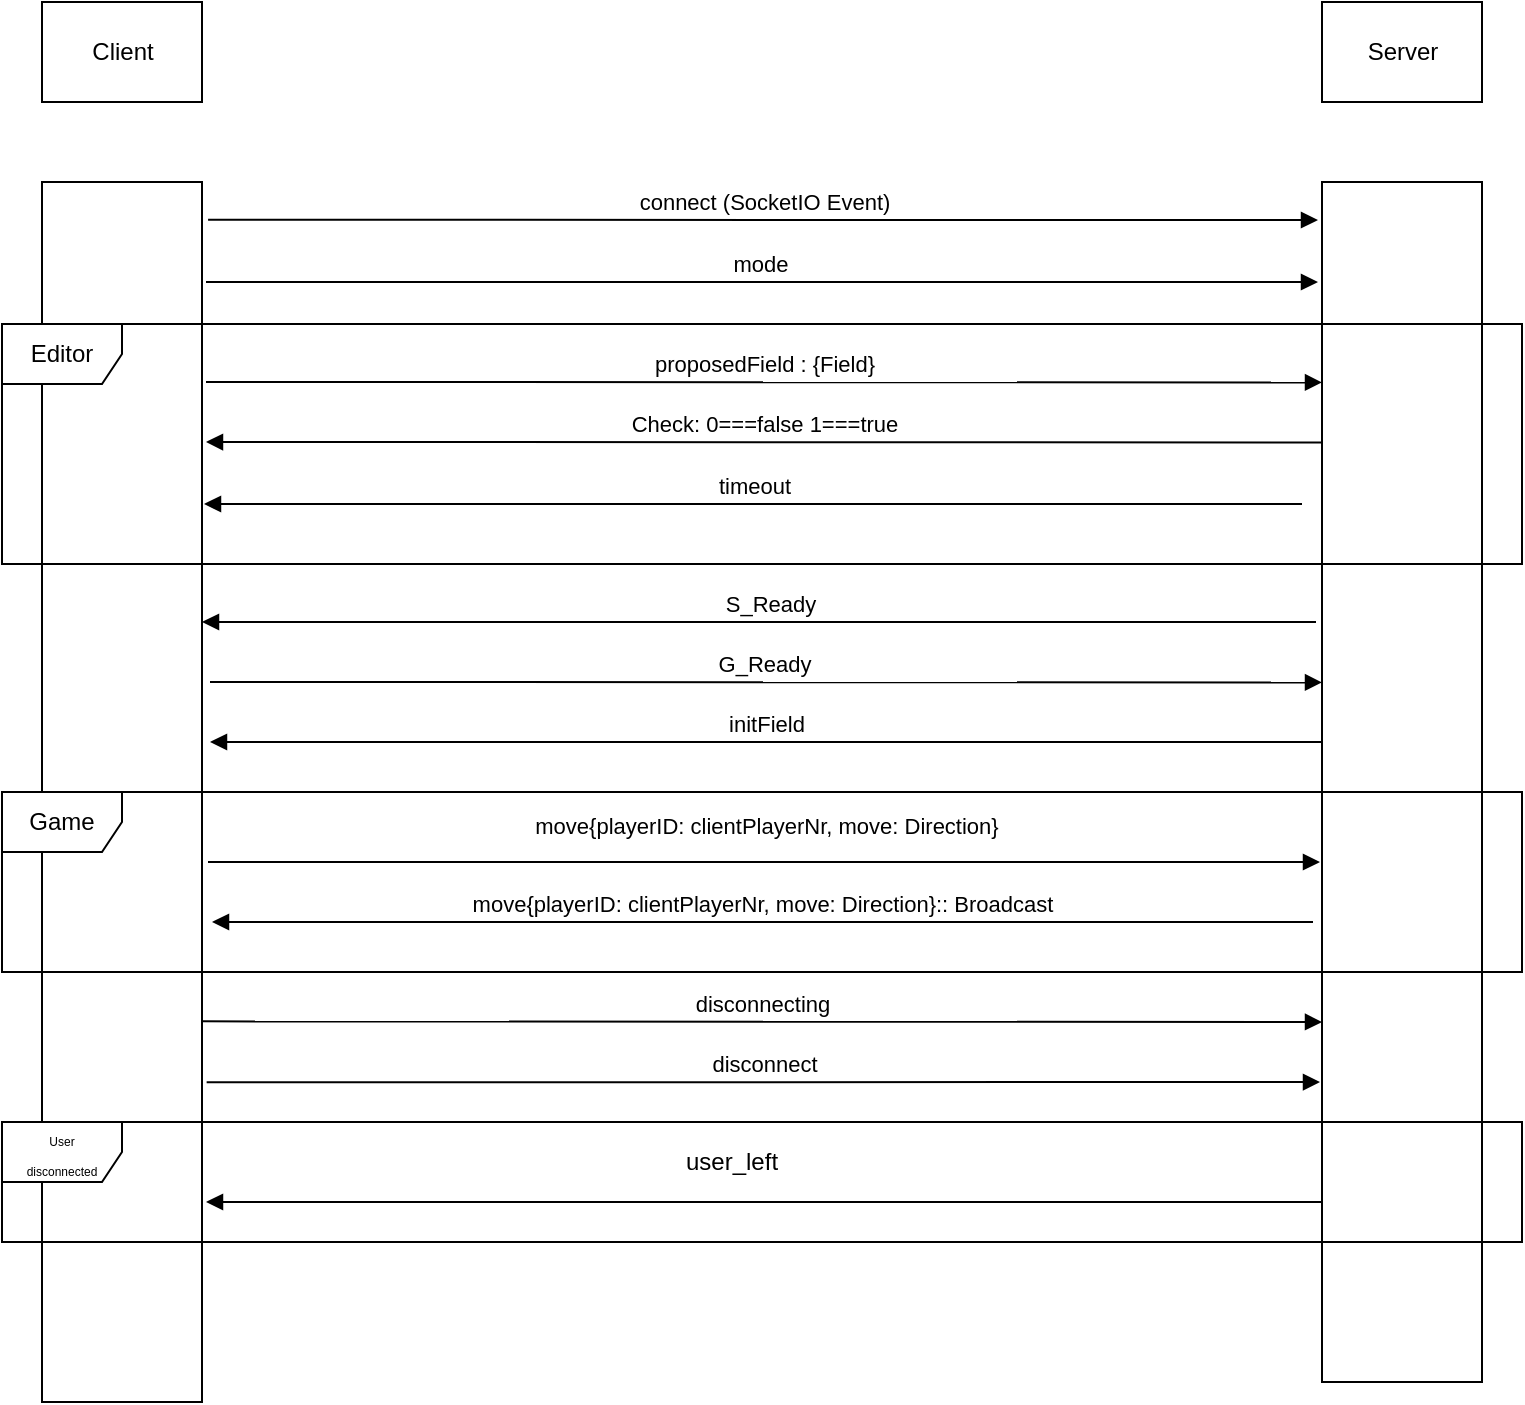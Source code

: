 <mxfile version="10.8.4" type="device"><diagram id="iof821PpGZDh8JPXJf7q" name="Page-1"><mxGraphModel dx="2057" dy="1150" grid="1" gridSize="10" guides="1" tooltips="1" connect="1" arrows="1" fold="1" page="1" pageScale="1" pageWidth="850" pageHeight="1100" math="0" shadow="0"><root><mxCell id="0"/><mxCell id="1" parent="0"/><mxCell id="Int5Hc5EKw_Q776VU8_7-8" value="" style="html=1;points=[];perimeter=orthogonalPerimeter;" parent="1" vertex="1"><mxGeometry x="40" y="120" width="80" height="610" as="geometry"/></mxCell><mxCell id="Int5Hc5EKw_Q776VU8_7-9" value="" style="html=1;points=[];perimeter=orthogonalPerimeter;" parent="1" vertex="1"><mxGeometry x="680" y="120" width="80" height="600" as="geometry"/></mxCell><mxCell id="Int5Hc5EKw_Q776VU8_7-10" value="connect (SocketIO Event)" style="html=1;verticalAlign=bottom;endArrow=block;exitX=1.038;exitY=0.031;exitDx=0;exitDy=0;exitPerimeter=0;" parent="1" source="Int5Hc5EKw_Q776VU8_7-8" edge="1"><mxGeometry width="80" relative="1" as="geometry"><mxPoint x="200" y="40" as="sourcePoint"/><mxPoint x="678" y="139" as="targetPoint"/></mxGeometry></mxCell><mxCell id="Int5Hc5EKw_Q776VU8_7-16" value="G_Ready" style="html=1;verticalAlign=bottom;endArrow=block;entryX=0;entryY=0.417;entryDx=0;entryDy=0;entryPerimeter=0;" parent="1" target="Int5Hc5EKw_Q776VU8_7-9" edge="1"><mxGeometry x="-0.003" width="80" relative="1" as="geometry"><mxPoint x="124" y="370" as="sourcePoint"/><mxPoint x="660" y="370" as="targetPoint"/><mxPoint as="offset"/></mxGeometry></mxCell><mxCell id="Int5Hc5EKw_Q776VU8_7-17" value="initField" style="html=1;verticalAlign=bottom;endArrow=block;" parent="1" source="Int5Hc5EKw_Q776VU8_7-9" edge="1"><mxGeometry width="80" relative="1" as="geometry"><mxPoint x="660" y="239" as="sourcePoint"/><mxPoint x="124" y="400" as="targetPoint"/><Array as="points"/></mxGeometry></mxCell><mxCell id="Int5Hc5EKw_Q776VU8_7-19" value="move{playerID: clientPlayerNr, move: Direction}" style="html=1;verticalAlign=bottom;endArrow=block;" parent="1" edge="1"><mxGeometry x="0.002" y="9" width="80" relative="1" as="geometry"><mxPoint x="123" y="460" as="sourcePoint"/><mxPoint x="679" y="460" as="targetPoint"/><mxPoint as="offset"/></mxGeometry></mxCell><mxCell id="Int5Hc5EKw_Q776VU8_7-20" value="Client" style="html=1;" parent="1" vertex="1"><mxGeometry x="40" y="30" width="80" height="50" as="geometry"/></mxCell><mxCell id="Int5Hc5EKw_Q776VU8_7-22" value="move{playerID: clientPlayerNr, move: Direction}:: Broadcast" style="html=1;verticalAlign=bottom;endArrow=block;" parent="1" edge="1"><mxGeometry width="80" relative="1" as="geometry"><mxPoint x="675.5" y="490" as="sourcePoint"/><mxPoint x="125" y="490" as="targetPoint"/></mxGeometry></mxCell><mxCell id="Int5Hc5EKw_Q776VU8_7-23" value="" style="html=1;verticalAlign=bottom;endArrow=block;" parent="1" edge="1"><mxGeometry width="80" relative="1" as="geometry"><mxPoint x="680" y="630" as="sourcePoint"/><mxPoint x="122" y="630" as="targetPoint"/></mxGeometry></mxCell><mxCell id="Int5Hc5EKw_Q776VU8_7-24" value="user_left" style="text;html=1;resizable=0;points=[];autosize=1;align=left;verticalAlign=top;spacingTop=-4;" parent="1" vertex="1"><mxGeometry x="360" y="600" width="70" height="20" as="geometry"/></mxCell><mxCell id="Int5Hc5EKw_Q776VU8_7-25" value="&lt;div&gt;&lt;font style=&quot;font-size: 6px&quot;&gt;User&lt;/font&gt;&lt;/div&gt;&lt;div&gt;&lt;font style=&quot;font-size: 6px&quot;&gt;disconnected&lt;/font&gt;&lt;/div&gt;" style="shape=umlFrame;whiteSpace=wrap;html=1;" parent="1" vertex="1"><mxGeometry x="20" y="590" width="760" height="60" as="geometry"/></mxCell><mxCell id="Int5Hc5EKw_Q776VU8_7-26" value="Server" style="html=1;" parent="1" vertex="1"><mxGeometry x="680" y="30" width="80" height="50" as="geometry"/></mxCell><mxCell id="vSii0XwnP9D6bIZm0yGc-1" value="mode" style="html=1;verticalAlign=bottom;endArrow=block;" parent="1" edge="1"><mxGeometry x="-0.003" width="80" relative="1" as="geometry"><mxPoint x="122" y="170" as="sourcePoint"/><mxPoint x="678" y="170" as="targetPoint"/><mxPoint as="offset"/></mxGeometry></mxCell><mxCell id="Int5Hc5EKw_Q776VU8_7-21" value="Game" style="shape=umlFrame;whiteSpace=wrap;html=1;" parent="1" vertex="1"><mxGeometry x="20" y="425" width="760" height="90" as="geometry"/></mxCell><mxCell id="vSii0XwnP9D6bIZm0yGc-2" value="S_Ready" style="html=1;verticalAlign=bottom;endArrow=block;" parent="1" edge="1"><mxGeometry x="-0.02" width="80" relative="1" as="geometry"><mxPoint x="677" y="340" as="sourcePoint"/><mxPoint x="120" y="340" as="targetPoint"/><mxPoint as="offset"/></mxGeometry></mxCell><mxCell id="NdjXvw_WM3xn63Ln2bRB-1" value="proposedField : {Field}" style="html=1;verticalAlign=bottom;endArrow=block;entryX=0;entryY=0.167;entryDx=0;entryDy=0;entryPerimeter=0;" edge="1" parent="1" target="Int5Hc5EKw_Q776VU8_7-9"><mxGeometry width="80" relative="1" as="geometry"><mxPoint x="122" y="220" as="sourcePoint"/><mxPoint x="655" y="210" as="targetPoint"/></mxGeometry></mxCell><mxCell id="NdjXvw_WM3xn63Ln2bRB-2" value="Check: 0===false 1===true" style="html=1;verticalAlign=bottom;endArrow=block;exitX=0;exitY=0.217;exitDx=0;exitDy=0;exitPerimeter=0;" edge="1" parent="1" source="Int5Hc5EKw_Q776VU8_7-9"><mxGeometry width="80" relative="1" as="geometry"><mxPoint x="410" y="230" as="sourcePoint"/><mxPoint x="122" y="250" as="targetPoint"/></mxGeometry></mxCell><mxCell id="NdjXvw_WM3xn63Ln2bRB-3" value="&lt;div&gt;timeout&lt;/div&gt;" style="html=1;verticalAlign=bottom;endArrow=block;" edge="1" parent="1"><mxGeometry width="80" relative="1" as="geometry"><mxPoint x="670" y="281" as="sourcePoint"/><mxPoint x="121" y="281" as="targetPoint"/><Array as="points"/></mxGeometry></mxCell><mxCell id="NdjXvw_WM3xn63Ln2bRB-4" value="Editor" style="shape=umlFrame;whiteSpace=wrap;html=1;" vertex="1" parent="1"><mxGeometry x="20" y="191.017" width="760" height="120" as="geometry"/></mxCell><mxCell id="NdjXvw_WM3xn63Ln2bRB-5" value="disconnecting" style="html=1;verticalAlign=bottom;endArrow=block;entryX=0;entryY=0.7;entryDx=0;entryDy=0;entryPerimeter=0;exitX=1.006;exitY=0.688;exitDx=0;exitDy=0;exitPerimeter=0;" edge="1" parent="1" source="Int5Hc5EKw_Q776VU8_7-8" target="Int5Hc5EKw_Q776VU8_7-9"><mxGeometry width="80" relative="1" as="geometry"><mxPoint x="130" y="540" as="sourcePoint"/><mxPoint x="200" y="570" as="targetPoint"/></mxGeometry></mxCell><mxCell id="NdjXvw_WM3xn63Ln2bRB-6" value="disconnect" style="html=1;verticalAlign=bottom;endArrow=block;exitX=1.029;exitY=0.738;exitDx=0;exitDy=0;exitPerimeter=0;" edge="1" parent="1" source="Int5Hc5EKw_Q776VU8_7-8"><mxGeometry width="80" relative="1" as="geometry"><mxPoint x="120" y="600" as="sourcePoint"/><mxPoint x="679" y="570" as="targetPoint"/></mxGeometry></mxCell></root></mxGraphModel></diagram></mxfile>